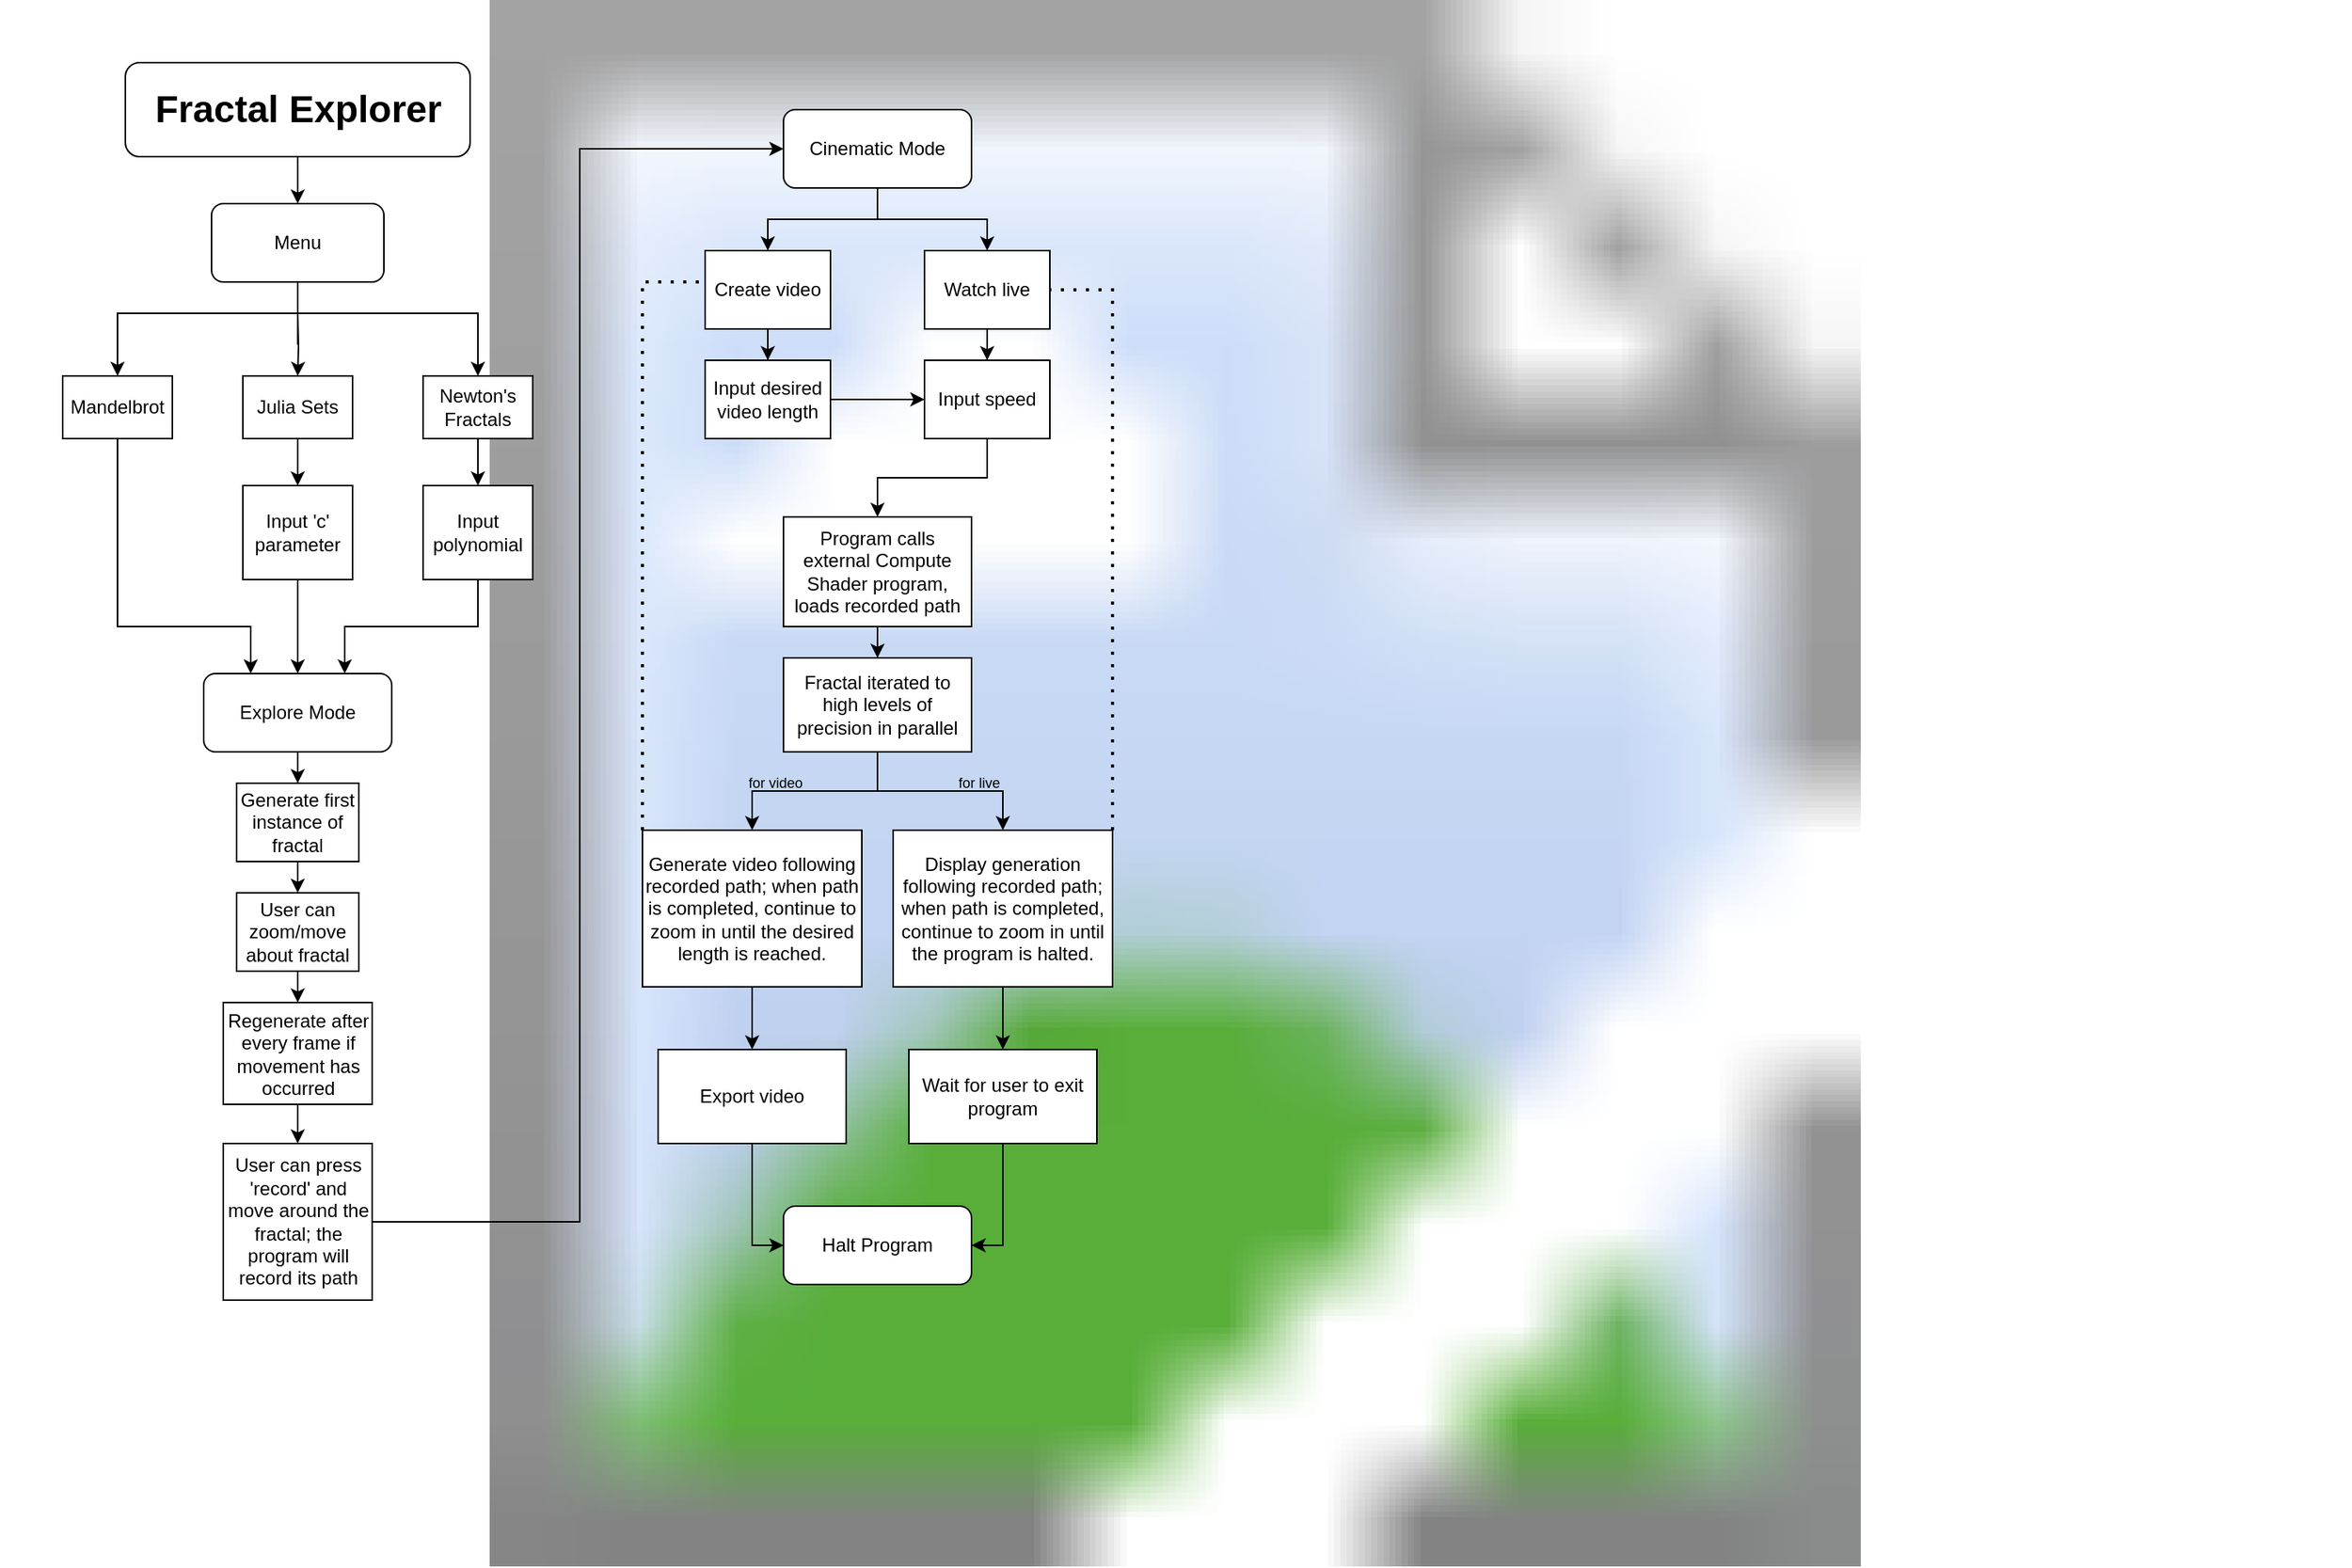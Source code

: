 <mxfile version="20.0.3" type="github">
  <diagram id="lEZ2qUskj46iXv0K6vZH" name="Page-1">
    <mxGraphModel dx="1673" dy="979" grid="1" gridSize="10" guides="1" tooltips="1" connect="1" arrows="1" fold="1" page="1" pageScale="1" pageWidth="1600" pageHeight="1200" background="none" backgroundImage="{&quot;src&quot;:&quot;https://preshing.com/images/M.jpg&quot;,&quot;width&quot;:&quot;1500&quot;,&quot;height&quot;:&quot;1000&quot;,&quot;x&quot;:0,&quot;y&quot;:0}" math="0" shadow="0">
      <root>
        <mxCell id="0" />
        <mxCell id="1" parent="0" />
        <mxCell id="grYxfkFOOMS37sdBGafB-8" style="edgeStyle=orthogonalEdgeStyle;rounded=0;orthogonalLoop=1;jettySize=auto;html=1;entryX=0.5;entryY=0;entryDx=0;entryDy=0;exitX=0.5;exitY=1;exitDx=0;exitDy=0;" parent="1" source="grYxfkFOOMS37sdBGafB-41" target="grYxfkFOOMS37sdBGafB-38" edge="1">
          <mxGeometry relative="1" as="geometry">
            <mxPoint x="190" y="100" as="sourcePoint" />
            <mxPoint x="420" y="140" as="targetPoint" />
            <Array as="points" />
          </mxGeometry>
        </mxCell>
        <mxCell id="grYxfkFOOMS37sdBGafB-20" style="edgeStyle=orthogonalEdgeStyle;rounded=0;orthogonalLoop=1;jettySize=auto;html=1;entryX=0.5;entryY=0;entryDx=0;entryDy=0;" parent="1" target="grYxfkFOOMS37sdBGafB-19" edge="1">
          <mxGeometry relative="1" as="geometry">
            <mxPoint x="190" y="200" as="sourcePoint" />
          </mxGeometry>
        </mxCell>
        <mxCell id="grYxfkFOOMS37sdBGafB-21" style="edgeStyle=orthogonalEdgeStyle;rounded=0;orthogonalLoop=1;jettySize=auto;html=1;entryX=0.5;entryY=0;entryDx=0;entryDy=0;" parent="1" target="grYxfkFOOMS37sdBGafB-17" edge="1">
          <mxGeometry relative="1" as="geometry">
            <mxPoint x="190" y="220" as="sourcePoint" />
            <Array as="points">
              <mxPoint x="190" y="200" />
              <mxPoint x="75" y="200" />
            </Array>
          </mxGeometry>
        </mxCell>
        <mxCell id="grYxfkFOOMS37sdBGafB-22" style="edgeStyle=orthogonalEdgeStyle;rounded=0;orthogonalLoop=1;jettySize=auto;html=1;entryX=0.5;entryY=0;entryDx=0;entryDy=0;exitX=0.5;exitY=1;exitDx=0;exitDy=0;" parent="1" source="grYxfkFOOMS37sdBGafB-38" target="grYxfkFOOMS37sdBGafB-18" edge="1">
          <mxGeometry relative="1" as="geometry">
            <mxPoint x="190.034" y="200" as="sourcePoint" />
            <mxPoint x="305" y="260" as="targetPoint" />
            <Array as="points">
              <mxPoint x="190" y="200" />
              <mxPoint x="305" y="200" />
            </Array>
          </mxGeometry>
        </mxCell>
        <mxCell id="grYxfkFOOMS37sdBGafB-106" style="edgeStyle=orthogonalEdgeStyle;rounded=0;orthogonalLoop=1;jettySize=auto;html=1;entryX=0.25;entryY=0;entryDx=0;entryDy=0;fontSize=12;exitX=0.5;exitY=1;exitDx=0;exitDy=0;" parent="1" source="grYxfkFOOMS37sdBGafB-17" target="grYxfkFOOMS37sdBGafB-43" edge="1">
          <mxGeometry relative="1" as="geometry">
            <Array as="points">
              <mxPoint x="75" y="400" />
              <mxPoint x="160" y="400" />
            </Array>
          </mxGeometry>
        </mxCell>
        <mxCell id="grYxfkFOOMS37sdBGafB-17" value="Mandelbrot" style="rounded=0;whiteSpace=wrap;html=1;" parent="1" vertex="1">
          <mxGeometry x="40" y="240" width="70" height="40" as="geometry" />
        </mxCell>
        <mxCell id="grYxfkFOOMS37sdBGafB-37" style="edgeStyle=orthogonalEdgeStyle;rounded=0;orthogonalLoop=1;jettySize=auto;html=1;entryX=0.5;entryY=0;entryDx=0;entryDy=0;exitX=0.5;exitY=1;exitDx=0;exitDy=0;" parent="1" source="grYxfkFOOMS37sdBGafB-18" target="grYxfkFOOMS37sdBGafB-33" edge="1">
          <mxGeometry relative="1" as="geometry">
            <mxPoint x="305" y="300" as="sourcePoint" />
            <mxPoint x="305" y="330.0" as="targetPoint" />
          </mxGeometry>
        </mxCell>
        <mxCell id="grYxfkFOOMS37sdBGafB-18" value="Newton&#39;s Fractals" style="rounded=0;whiteSpace=wrap;html=1;" parent="1" vertex="1">
          <mxGeometry x="270" y="240" width="70" height="40" as="geometry" />
        </mxCell>
        <mxCell id="grYxfkFOOMS37sdBGafB-35" style="edgeStyle=orthogonalEdgeStyle;rounded=0;orthogonalLoop=1;jettySize=auto;html=1;exitX=0.5;exitY=1;exitDx=0;exitDy=0;entryX=0.5;entryY=0;entryDx=0;entryDy=0;" parent="1" source="grYxfkFOOMS37sdBGafB-19" target="grYxfkFOOMS37sdBGafB-32" edge="1">
          <mxGeometry relative="1" as="geometry" />
        </mxCell>
        <mxCell id="grYxfkFOOMS37sdBGafB-19" value="Julia Sets" style="rounded=0;whiteSpace=wrap;html=1;" parent="1" vertex="1">
          <mxGeometry x="155" y="240" width="70" height="40" as="geometry" />
        </mxCell>
        <mxCell id="grYxfkFOOMS37sdBGafB-107" style="edgeStyle=orthogonalEdgeStyle;rounded=0;orthogonalLoop=1;jettySize=auto;html=1;entryX=0.5;entryY=0;entryDx=0;entryDy=0;fontSize=12;" parent="1" source="grYxfkFOOMS37sdBGafB-32" target="grYxfkFOOMS37sdBGafB-43" edge="1">
          <mxGeometry relative="1" as="geometry" />
        </mxCell>
        <mxCell id="grYxfkFOOMS37sdBGafB-32" value="Input &#39;c&#39; parameter" style="rounded=0;whiteSpace=wrap;html=1;" parent="1" vertex="1">
          <mxGeometry x="155" y="310" width="70" height="60" as="geometry" />
        </mxCell>
        <mxCell id="grYxfkFOOMS37sdBGafB-108" style="edgeStyle=orthogonalEdgeStyle;rounded=0;orthogonalLoop=1;jettySize=auto;html=1;entryX=0.75;entryY=0;entryDx=0;entryDy=0;fontSize=12;exitX=0.5;exitY=1;exitDx=0;exitDy=0;" parent="1" source="grYxfkFOOMS37sdBGafB-33" target="grYxfkFOOMS37sdBGafB-43" edge="1">
          <mxGeometry relative="1" as="geometry" />
        </mxCell>
        <mxCell id="grYxfkFOOMS37sdBGafB-33" value="Input polynomial" style="rounded=0;whiteSpace=wrap;html=1;" parent="1" vertex="1">
          <mxGeometry x="270" y="310" width="70" height="60" as="geometry" />
        </mxCell>
        <mxCell id="grYxfkFOOMS37sdBGafB-38" value="Menu" style="rounded=1;whiteSpace=wrap;html=1;" parent="1" vertex="1">
          <mxGeometry x="135" y="130" width="110" height="50" as="geometry" />
        </mxCell>
        <mxCell id="grYxfkFOOMS37sdBGafB-42" value="" style="group" parent="1" vertex="1" connectable="0">
          <mxGeometry x="80" y="40" width="220" height="60" as="geometry" />
        </mxCell>
        <mxCell id="grYxfkFOOMS37sdBGafB-41" value="" style="rounded=1;whiteSpace=wrap;html=1;" parent="grYxfkFOOMS37sdBGafB-42" vertex="1">
          <mxGeometry width="220" height="60" as="geometry" />
        </mxCell>
        <mxCell id="grYxfkFOOMS37sdBGafB-40" value="Fractal Explorer" style="text;strokeColor=none;fillColor=none;html=1;fontSize=24;fontStyle=1;verticalAlign=middle;align=center;" parent="grYxfkFOOMS37sdBGafB-42" vertex="1">
          <mxGeometry x="60" y="10" width="100" height="40" as="geometry" />
        </mxCell>
        <mxCell id="grYxfkFOOMS37sdBGafB-50" style="edgeStyle=orthogonalEdgeStyle;rounded=0;orthogonalLoop=1;jettySize=auto;html=1;entryX=0.5;entryY=0;entryDx=0;entryDy=0;" parent="1" source="grYxfkFOOMS37sdBGafB-43" target="grYxfkFOOMS37sdBGafB-48" edge="1">
          <mxGeometry relative="1" as="geometry" />
        </mxCell>
        <mxCell id="grYxfkFOOMS37sdBGafB-43" value="Explore Mode" style="rounded=1;whiteSpace=wrap;html=1;" parent="1" vertex="1">
          <mxGeometry x="130" y="430" width="120" height="50" as="geometry" />
        </mxCell>
        <mxCell id="grYxfkFOOMS37sdBGafB-53" style="edgeStyle=orthogonalEdgeStyle;rounded=0;orthogonalLoop=1;jettySize=auto;html=1;exitX=0.5;exitY=1;exitDx=0;exitDy=0;entryX=0.5;entryY=0;entryDx=0;entryDy=0;" parent="1" source="grYxfkFOOMS37sdBGafB-47" target="grYxfkFOOMS37sdBGafB-49" edge="1">
          <mxGeometry relative="1" as="geometry" />
        </mxCell>
        <mxCell id="grYxfkFOOMS37sdBGafB-47" value="User can zoom/move about fractal" style="rounded=0;whiteSpace=wrap;html=1;" parent="1" vertex="1">
          <mxGeometry x="151" y="570" width="78" height="50" as="geometry" />
        </mxCell>
        <mxCell id="grYxfkFOOMS37sdBGafB-52" style="edgeStyle=orthogonalEdgeStyle;rounded=0;orthogonalLoop=1;jettySize=auto;html=1;exitX=0.5;exitY=1;exitDx=0;exitDy=0;entryX=0.5;entryY=0;entryDx=0;entryDy=0;" parent="1" source="grYxfkFOOMS37sdBGafB-48" target="grYxfkFOOMS37sdBGafB-47" edge="1">
          <mxGeometry relative="1" as="geometry" />
        </mxCell>
        <mxCell id="grYxfkFOOMS37sdBGafB-48" value="Generate first instance of fractal" style="rounded=0;whiteSpace=wrap;html=1;" parent="1" vertex="1">
          <mxGeometry x="151" y="500" width="78" height="50" as="geometry" />
        </mxCell>
        <mxCell id="grYxfkFOOMS37sdBGafB-55" style="edgeStyle=orthogonalEdgeStyle;rounded=0;orthogonalLoop=1;jettySize=auto;html=1;entryX=0.5;entryY=0;entryDx=0;entryDy=0;" parent="1" source="grYxfkFOOMS37sdBGafB-49" target="grYxfkFOOMS37sdBGafB-54" edge="1">
          <mxGeometry relative="1" as="geometry" />
        </mxCell>
        <mxCell id="grYxfkFOOMS37sdBGafB-49" value="Regenerate after every frame if movement has occurred" style="rounded=0;whiteSpace=wrap;html=1;" parent="1" vertex="1">
          <mxGeometry x="142.5" y="640" width="95" height="65" as="geometry" />
        </mxCell>
        <mxCell id="grYxfkFOOMS37sdBGafB-95" style="edgeStyle=orthogonalEdgeStyle;rounded=0;orthogonalLoop=1;jettySize=auto;html=1;entryX=0;entryY=0.5;entryDx=0;entryDy=0;fontSize=9;exitX=1;exitY=0.5;exitDx=0;exitDy=0;" parent="1" source="grYxfkFOOMS37sdBGafB-54" target="grYxfkFOOMS37sdBGafB-56" edge="1">
          <mxGeometry relative="1" as="geometry">
            <Array as="points">
              <mxPoint x="370" y="780" />
              <mxPoint x="370" y="95" />
            </Array>
          </mxGeometry>
        </mxCell>
        <mxCell id="grYxfkFOOMS37sdBGafB-54" value="User can press &#39;record&#39; and move around the fractal; the program will record its path" style="rounded=0;whiteSpace=wrap;html=1;" parent="1" vertex="1">
          <mxGeometry x="142.5" y="730" width="95" height="100" as="geometry" />
        </mxCell>
        <mxCell id="grYxfkFOOMS37sdBGafB-65" style="edgeStyle=orthogonalEdgeStyle;rounded=0;orthogonalLoop=1;jettySize=auto;html=1;entryX=0.5;entryY=0;entryDx=0;entryDy=0;" parent="1" source="grYxfkFOOMS37sdBGafB-56" target="grYxfkFOOMS37sdBGafB-62" edge="1">
          <mxGeometry relative="1" as="geometry">
            <Array as="points">
              <mxPoint x="560" y="140" />
              <mxPoint x="490" y="140" />
            </Array>
          </mxGeometry>
        </mxCell>
        <mxCell id="grYxfkFOOMS37sdBGafB-66" style="edgeStyle=orthogonalEdgeStyle;rounded=0;orthogonalLoop=1;jettySize=auto;html=1;entryX=0.5;entryY=0;entryDx=0;entryDy=0;" parent="1" source="grYxfkFOOMS37sdBGafB-56" target="grYxfkFOOMS37sdBGafB-64" edge="1">
          <mxGeometry relative="1" as="geometry">
            <Array as="points">
              <mxPoint x="560" y="140" />
              <mxPoint x="630" y="140" />
            </Array>
          </mxGeometry>
        </mxCell>
        <mxCell id="grYxfkFOOMS37sdBGafB-56" value="Cinematic Mode" style="rounded=1;whiteSpace=wrap;html=1;" parent="1" vertex="1">
          <mxGeometry x="500" y="70" width="120" height="50" as="geometry" />
        </mxCell>
        <mxCell id="grYxfkFOOMS37sdBGafB-71" style="edgeStyle=orthogonalEdgeStyle;rounded=0;orthogonalLoop=1;jettySize=auto;html=1;entryX=0.5;entryY=0;entryDx=0;entryDy=0;" parent="1" source="grYxfkFOOMS37sdBGafB-58" target="grYxfkFOOMS37sdBGafB-70" edge="1">
          <mxGeometry relative="1" as="geometry" />
        </mxCell>
        <mxCell id="grYxfkFOOMS37sdBGafB-58" value="Program calls external Compute Shader program, loads recorded path" style="rounded=0;whiteSpace=wrap;html=1;" parent="1" vertex="1">
          <mxGeometry x="500" y="330" width="120" height="70" as="geometry" />
        </mxCell>
        <mxCell id="grYxfkFOOMS37sdBGafB-81" style="edgeStyle=orthogonalEdgeStyle;rounded=0;orthogonalLoop=1;jettySize=auto;html=1;entryX=0.5;entryY=0;entryDx=0;entryDy=0;" parent="1" source="grYxfkFOOMS37sdBGafB-62" target="grYxfkFOOMS37sdBGafB-79" edge="1">
          <mxGeometry relative="1" as="geometry" />
        </mxCell>
        <mxCell id="grYxfkFOOMS37sdBGafB-62" value="Create video" style="rounded=0;whiteSpace=wrap;html=1;" parent="1" vertex="1">
          <mxGeometry x="450" y="160" width="80" height="50" as="geometry" />
        </mxCell>
        <mxCell id="grYxfkFOOMS37sdBGafB-84" style="edgeStyle=orthogonalEdgeStyle;rounded=0;orthogonalLoop=1;jettySize=auto;html=1;entryX=0.5;entryY=0;entryDx=0;entryDy=0;" parent="1" source="grYxfkFOOMS37sdBGafB-64" target="grYxfkFOOMS37sdBGafB-83" edge="1">
          <mxGeometry relative="1" as="geometry" />
        </mxCell>
        <mxCell id="grYxfkFOOMS37sdBGafB-64" value="Watch live" style="rounded=0;whiteSpace=wrap;html=1;" parent="1" vertex="1">
          <mxGeometry x="590" y="160" width="80" height="50" as="geometry" />
        </mxCell>
        <mxCell id="grYxfkFOOMS37sdBGafB-75" style="edgeStyle=orthogonalEdgeStyle;rounded=0;orthogonalLoop=1;jettySize=auto;html=1;entryX=0.5;entryY=0;entryDx=0;entryDy=0;" parent="1" source="grYxfkFOOMS37sdBGafB-70" target="grYxfkFOOMS37sdBGafB-74" edge="1">
          <mxGeometry relative="1" as="geometry" />
        </mxCell>
        <mxCell id="grYxfkFOOMS37sdBGafB-78" style="edgeStyle=orthogonalEdgeStyle;rounded=0;orthogonalLoop=1;jettySize=auto;html=1;" parent="1" source="grYxfkFOOMS37sdBGafB-70" target="grYxfkFOOMS37sdBGafB-77" edge="1">
          <mxGeometry relative="1" as="geometry" />
        </mxCell>
        <mxCell id="grYxfkFOOMS37sdBGafB-70" value="Fractal iterated to high levels of precision in parallel" style="rounded=0;whiteSpace=wrap;html=1;" parent="1" vertex="1">
          <mxGeometry x="500" y="420" width="120" height="60" as="geometry" />
        </mxCell>
        <mxCell id="grYxfkFOOMS37sdBGafB-97" style="edgeStyle=orthogonalEdgeStyle;rounded=0;orthogonalLoop=1;jettySize=auto;html=1;fontSize=9;" parent="1" source="grYxfkFOOMS37sdBGafB-74" edge="1">
          <mxGeometry relative="1" as="geometry">
            <mxPoint x="480" y="670" as="targetPoint" />
          </mxGeometry>
        </mxCell>
        <mxCell id="grYxfkFOOMS37sdBGafB-74" value="Generate video following recorded path; when path is completed, continue to zoom in until the desired length is reached." style="rounded=0;whiteSpace=wrap;html=1;" parent="1" vertex="1">
          <mxGeometry x="410" y="530" width="140" height="100" as="geometry" />
        </mxCell>
        <mxCell id="grYxfkFOOMS37sdBGafB-100" style="edgeStyle=orthogonalEdgeStyle;rounded=0;orthogonalLoop=1;jettySize=auto;html=1;entryX=0.5;entryY=0;entryDx=0;entryDy=0;fontSize=12;" parent="1" source="grYxfkFOOMS37sdBGafB-77" target="grYxfkFOOMS37sdBGafB-99" edge="1">
          <mxGeometry relative="1" as="geometry" />
        </mxCell>
        <mxCell id="grYxfkFOOMS37sdBGafB-77" value="Display generation following recorded path; when path is completed, continue to zoom in until the program is halted." style="rounded=0;whiteSpace=wrap;html=1;" parent="1" vertex="1">
          <mxGeometry x="570" y="530" width="140" height="100" as="geometry" />
        </mxCell>
        <mxCell id="grYxfkFOOMS37sdBGafB-86" style="edgeStyle=orthogonalEdgeStyle;rounded=0;orthogonalLoop=1;jettySize=auto;html=1;entryX=0;entryY=0.5;entryDx=0;entryDy=0;" parent="1" source="grYxfkFOOMS37sdBGafB-79" target="grYxfkFOOMS37sdBGafB-83" edge="1">
          <mxGeometry relative="1" as="geometry" />
        </mxCell>
        <mxCell id="grYxfkFOOMS37sdBGafB-79" value="Input desired video length" style="rounded=0;whiteSpace=wrap;html=1;" parent="1" vertex="1">
          <mxGeometry x="450" y="230" width="80" height="50" as="geometry" />
        </mxCell>
        <mxCell id="grYxfkFOOMS37sdBGafB-87" style="edgeStyle=orthogonalEdgeStyle;rounded=0;orthogonalLoop=1;jettySize=auto;html=1;entryX=0.5;entryY=0;entryDx=0;entryDy=0;" parent="1" source="grYxfkFOOMS37sdBGafB-83" target="grYxfkFOOMS37sdBGafB-58" edge="1">
          <mxGeometry relative="1" as="geometry" />
        </mxCell>
        <mxCell id="grYxfkFOOMS37sdBGafB-83" value="Input speed" style="rounded=0;whiteSpace=wrap;html=1;" parent="1" vertex="1">
          <mxGeometry x="590" y="230" width="80" height="50" as="geometry" />
        </mxCell>
        <mxCell id="grYxfkFOOMS37sdBGafB-88" value="" style="endArrow=none;dashed=1;html=1;dashPattern=1 3;strokeWidth=2;rounded=0;exitX=0;exitY=0;exitDx=0;exitDy=0;" parent="1" source="grYxfkFOOMS37sdBGafB-74" edge="1">
          <mxGeometry width="50" height="50" relative="1" as="geometry">
            <mxPoint x="410" y="180" as="sourcePoint" />
            <mxPoint x="450" y="180" as="targetPoint" />
            <Array as="points">
              <mxPoint x="410" y="180" />
            </Array>
          </mxGeometry>
        </mxCell>
        <mxCell id="grYxfkFOOMS37sdBGafB-89" value="" style="endArrow=none;dashed=1;html=1;dashPattern=1 3;strokeWidth=2;rounded=0;exitX=1;exitY=0;exitDx=0;exitDy=0;entryX=1;entryY=0.5;entryDx=0;entryDy=0;" parent="1" source="grYxfkFOOMS37sdBGafB-77" target="grYxfkFOOMS37sdBGafB-64" edge="1">
          <mxGeometry width="50" height="50" relative="1" as="geometry">
            <mxPoint x="710" y="520" as="sourcePoint" />
            <mxPoint x="750" y="170" as="targetPoint" />
            <Array as="points">
              <mxPoint x="710" y="185" />
            </Array>
          </mxGeometry>
        </mxCell>
        <mxCell id="grYxfkFOOMS37sdBGafB-90" value="for video" style="text;html=1;strokeColor=none;fillColor=none;align=center;verticalAlign=middle;whiteSpace=wrap;rounded=0;fontSize=9;" parent="1" vertex="1">
          <mxGeometry x="470" y="490" width="50" height="20" as="geometry" />
        </mxCell>
        <mxCell id="grYxfkFOOMS37sdBGafB-91" value="for live" style="text;html=1;strokeColor=none;fillColor=none;align=center;verticalAlign=middle;whiteSpace=wrap;rounded=0;fontSize=9;" parent="1" vertex="1">
          <mxGeometry x="600" y="490" width="50" height="20" as="geometry" />
        </mxCell>
        <mxCell id="grYxfkFOOMS37sdBGafB-102" style="edgeStyle=orthogonalEdgeStyle;rounded=0;orthogonalLoop=1;jettySize=auto;html=1;entryX=0;entryY=0.5;entryDx=0;entryDy=0;fontSize=12;" parent="1" source="grYxfkFOOMS37sdBGafB-98" target="grYxfkFOOMS37sdBGafB-101" edge="1">
          <mxGeometry relative="1" as="geometry" />
        </mxCell>
        <mxCell id="grYxfkFOOMS37sdBGafB-98" value="&lt;font style=&quot;font-size: 12px;&quot;&gt;Export video&lt;/font&gt;" style="rounded=0;whiteSpace=wrap;html=1;fontSize=12;" parent="1" vertex="1">
          <mxGeometry x="420" y="670" width="120" height="60" as="geometry" />
        </mxCell>
        <mxCell id="grYxfkFOOMS37sdBGafB-103" style="edgeStyle=orthogonalEdgeStyle;rounded=0;orthogonalLoop=1;jettySize=auto;html=1;entryX=1;entryY=0.5;entryDx=0;entryDy=0;fontSize=12;" parent="1" source="grYxfkFOOMS37sdBGafB-99" target="grYxfkFOOMS37sdBGafB-101" edge="1">
          <mxGeometry relative="1" as="geometry" />
        </mxCell>
        <mxCell id="grYxfkFOOMS37sdBGafB-99" value="Wait for user to exit program" style="rounded=0;whiteSpace=wrap;html=1;fontSize=12;" parent="1" vertex="1">
          <mxGeometry x="580" y="670" width="120" height="60" as="geometry" />
        </mxCell>
        <mxCell id="grYxfkFOOMS37sdBGafB-101" value="Halt Program" style="rounded=1;whiteSpace=wrap;html=1;fontSize=12;" parent="1" vertex="1">
          <mxGeometry x="500" y="770" width="120" height="50" as="geometry" />
        </mxCell>
      </root>
    </mxGraphModel>
  </diagram>
</mxfile>
